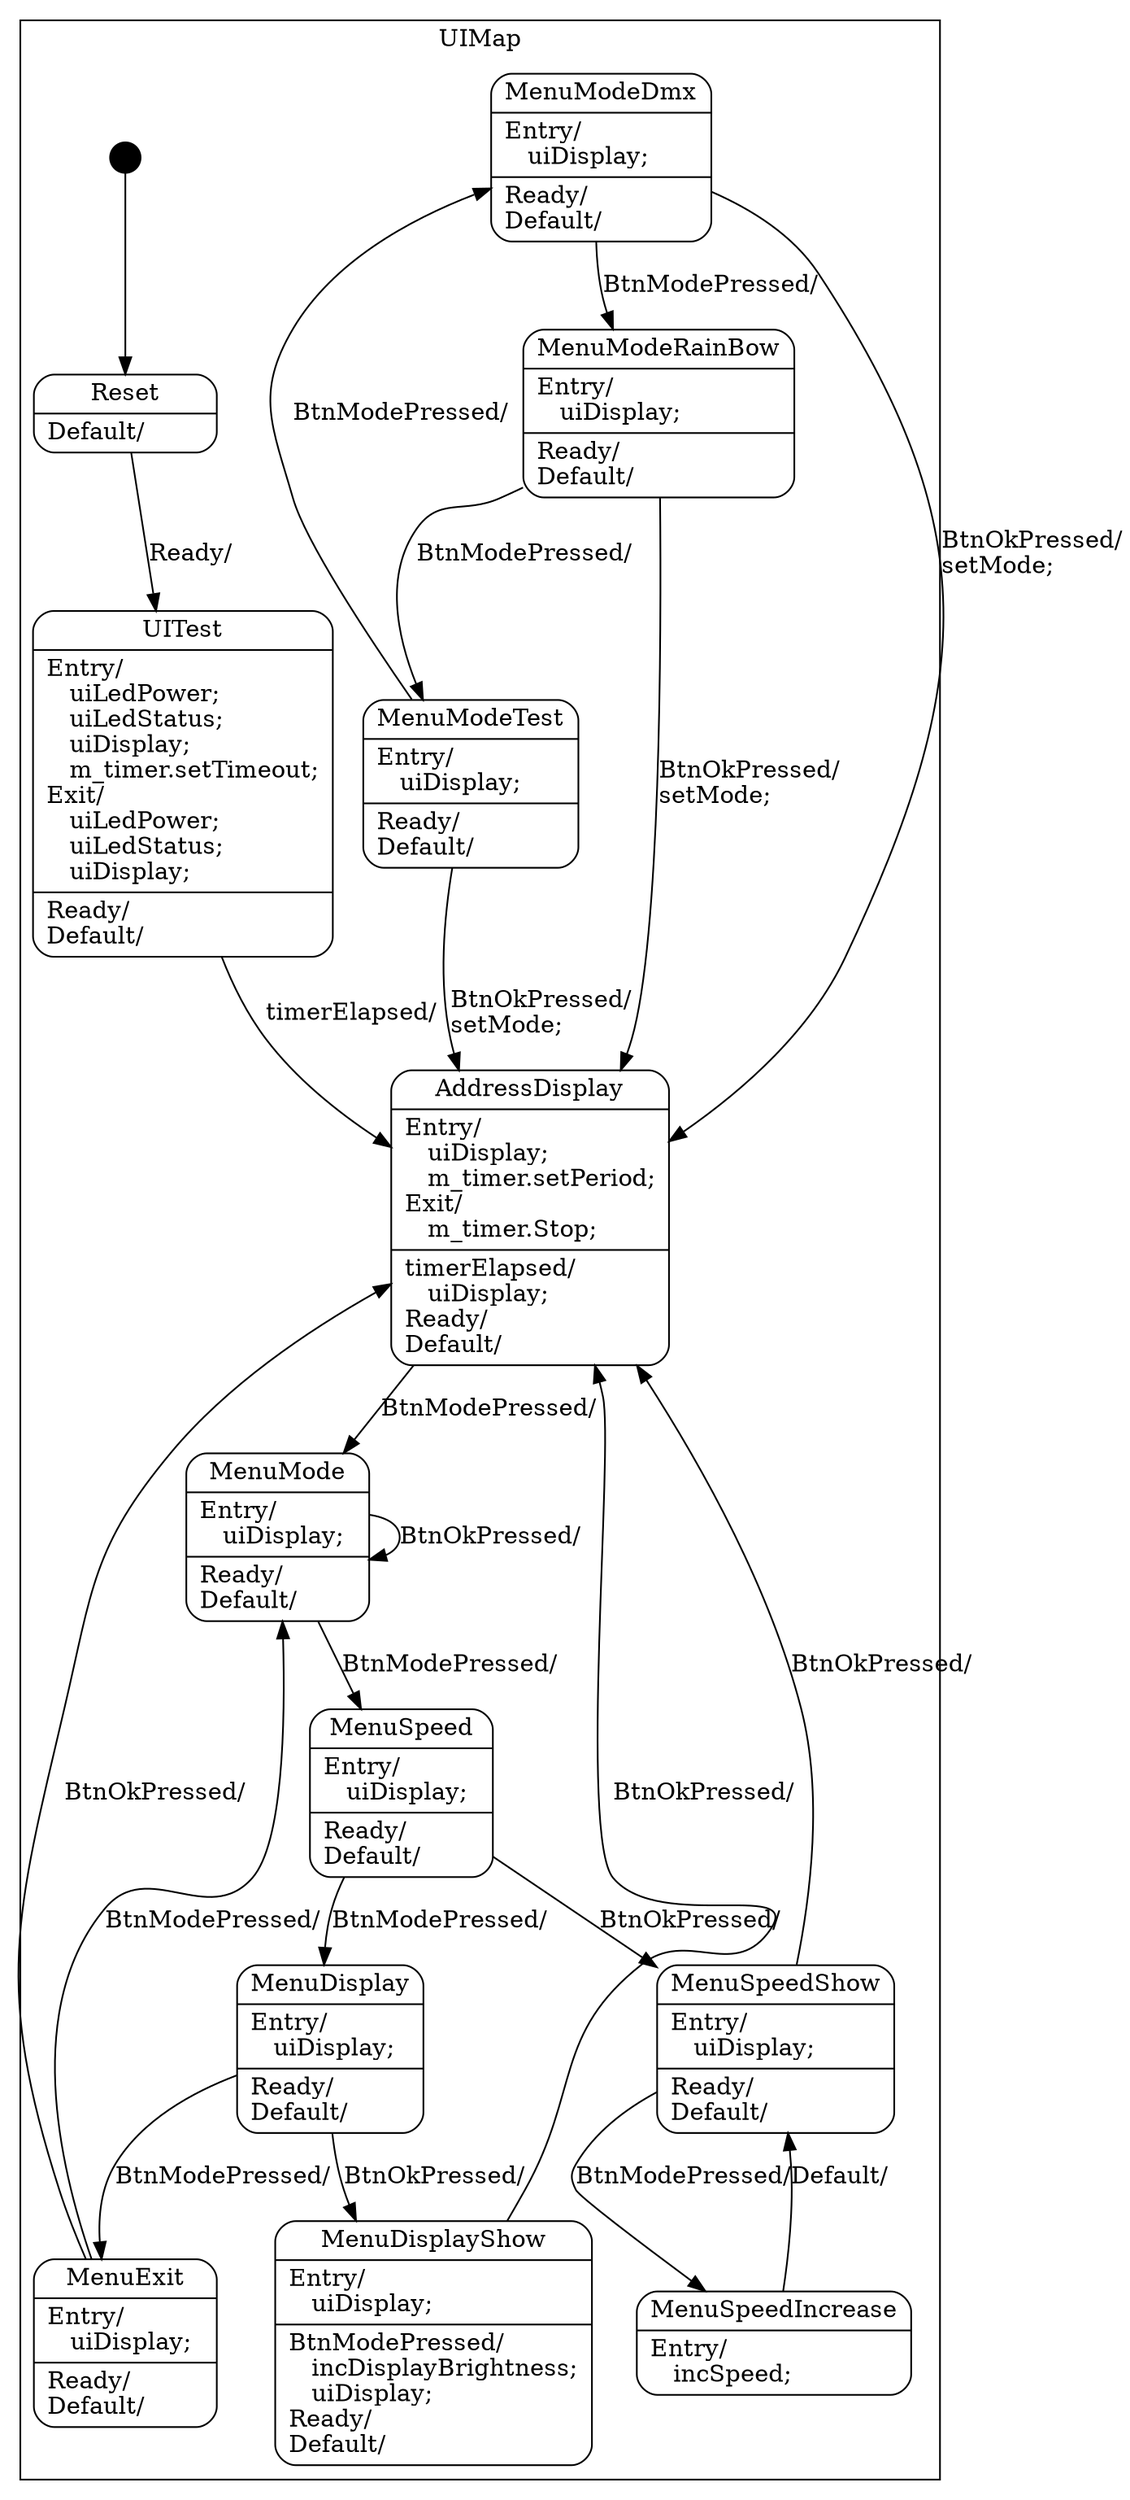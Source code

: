 digraph UserInterface {

    node
        [shape=Mrecord width=1.5];

    subgraph cluster_UIMap {

        label="UIMap";

        //
        // States (Nodes)
        //

        "UIMap::Reset"
            [label="{Reset|Default/\l}"];

        "UIMap::UITest"
            [label="{UITest|Entry/\l&nbsp;&nbsp;&nbsp;uiLedPower;\l&nbsp;&nbsp;&nbsp;uiLedStatus;\l&nbsp;&nbsp;&nbsp;uiDisplay;\l&nbsp;&nbsp;&nbsp;m_timer.setTimeout;\lExit/\l&nbsp;&nbsp;&nbsp;uiLedPower;\l&nbsp;&nbsp;&nbsp;uiLedStatus;\l&nbsp;&nbsp;&nbsp;uiDisplay;\l|Ready/\lDefault/\l}"];

        "UIMap::AddressDisplay"
            [label="{AddressDisplay|Entry/\l&nbsp;&nbsp;&nbsp;uiDisplay;\l&nbsp;&nbsp;&nbsp;m_timer.setPeriod;\lExit/\l&nbsp;&nbsp;&nbsp;m_timer.Stop;\l|timerElapsed/\l&nbsp;&nbsp;&nbsp;uiDisplay;\lReady/\lDefault/\l}"];

        "UIMap::MenuMode"
            [label="{MenuMode|Entry/\l&nbsp;&nbsp;&nbsp;uiDisplay;\l|Ready/\lDefault/\l}"];

        "UIMap::MenuSpeed"
            [label="{MenuSpeed|Entry/\l&nbsp;&nbsp;&nbsp;uiDisplay;\l|Ready/\lDefault/\l}"];

        "UIMap::MenuDisplay"
            [label="{MenuDisplay|Entry/\l&nbsp;&nbsp;&nbsp;uiDisplay;\l|Ready/\lDefault/\l}"];

        "UIMap::MenuExit"
            [label="{MenuExit|Entry/\l&nbsp;&nbsp;&nbsp;uiDisplay;\l|Ready/\lDefault/\l}"];

        "UIMap::MenuModeDmx"
            [label="{MenuModeDmx|Entry/\l&nbsp;&nbsp;&nbsp;uiDisplay;\l|Ready/\lDefault/\l}"];

        "UIMap::MenuModeRainBow"
            [label="{MenuModeRainBow|Entry/\l&nbsp;&nbsp;&nbsp;uiDisplay;\l|Ready/\lDefault/\l}"];

        "UIMap::MenuModeTest"
            [label="{MenuModeTest|Entry/\l&nbsp;&nbsp;&nbsp;uiDisplay;\l|Ready/\lDefault/\l}"];

        "UIMap::MenuSpeedShow"
            [label="{MenuSpeedShow|Entry/\l&nbsp;&nbsp;&nbsp;uiDisplay;\l|Ready/\lDefault/\l}"];

        "UIMap::MenuSpeedIncrease"
            [label="{MenuSpeedIncrease|Entry/\l&nbsp;&nbsp;&nbsp;incSpeed;\l}"];

        "UIMap::MenuDisplayShow"
            [label="{MenuDisplayShow|Entry/\l&nbsp;&nbsp;&nbsp;uiDisplay;\l|BtnModePressed/\l&nbsp;&nbsp;&nbsp;incDisplayBrightness;\l&nbsp;&nbsp;&nbsp;uiDisplay;\lReady/\lDefault/\l}"];

        "%start"
            [label="" shape=circle style=filled fillcolor=black width=0.25];

    }

    //
    // Transitions (Edges)
    //

    "UIMap::Reset" -> "UIMap::UITest"
        [label="Ready/\l"];

    "UIMap::UITest" -> "UIMap::AddressDisplay"
        [label="timerElapsed/\l"];

    "UIMap::AddressDisplay" -> "UIMap::MenuMode"
        [label="BtnModePressed/\l"];

    "UIMap::MenuMode" -> "UIMap::MenuMode"
        [label="BtnOkPressed/\l"];

    "UIMap::MenuMode" -> "UIMap::MenuSpeed"
        [label="BtnModePressed/\l"];

    "UIMap::MenuSpeed" -> "UIMap::MenuSpeedShow"
        [label="BtnOkPressed/\l"];

    "UIMap::MenuSpeed" -> "UIMap::MenuDisplay"
        [label="BtnModePressed/\l"];

    "UIMap::MenuDisplay" -> "UIMap::MenuDisplayShow"
        [label="BtnOkPressed/\l"];

    "UIMap::MenuDisplay" -> "UIMap::MenuExit"
        [label="BtnModePressed/\l"];

    "UIMap::MenuExit" -> "UIMap::AddressDisplay"
        [label="BtnOkPressed/\l"];

    "UIMap::MenuExit" -> "UIMap::MenuMode"
        [label="BtnModePressed/\l"];

    "UIMap::MenuModeDmx" -> "UIMap::MenuModeRainBow"
        [label="BtnModePressed/\l"];

    "UIMap::MenuModeDmx" -> "UIMap::AddressDisplay"
        [label="BtnOkPressed/\lsetMode;\l"];

    "UIMap::MenuModeRainBow" -> "UIMap::MenuModeTest"
        [label="BtnModePressed/\l"];

    "UIMap::MenuModeRainBow" -> "UIMap::AddressDisplay"
        [label="BtnOkPressed/\lsetMode;\l"];

    "UIMap::MenuModeTest" -> "UIMap::MenuModeDmx"
        [label="BtnModePressed/\l"];

    "UIMap::MenuModeTest" -> "UIMap::AddressDisplay"
        [label="BtnOkPressed/\lsetMode;\l"];

    "UIMap::MenuSpeedShow" -> "UIMap::MenuSpeedIncrease"
        [label="BtnModePressed/\l"];

    "UIMap::MenuSpeedShow" -> "UIMap::AddressDisplay"
        [label="BtnOkPressed/\l"];

    "UIMap::MenuSpeedIncrease" -> "UIMap::MenuSpeedShow"
        [label="Default/\l"];

    "UIMap::MenuDisplayShow" -> "UIMap::AddressDisplay"
        [label="BtnOkPressed/\l"];

    "%start" -> "UIMap::Reset"

}

